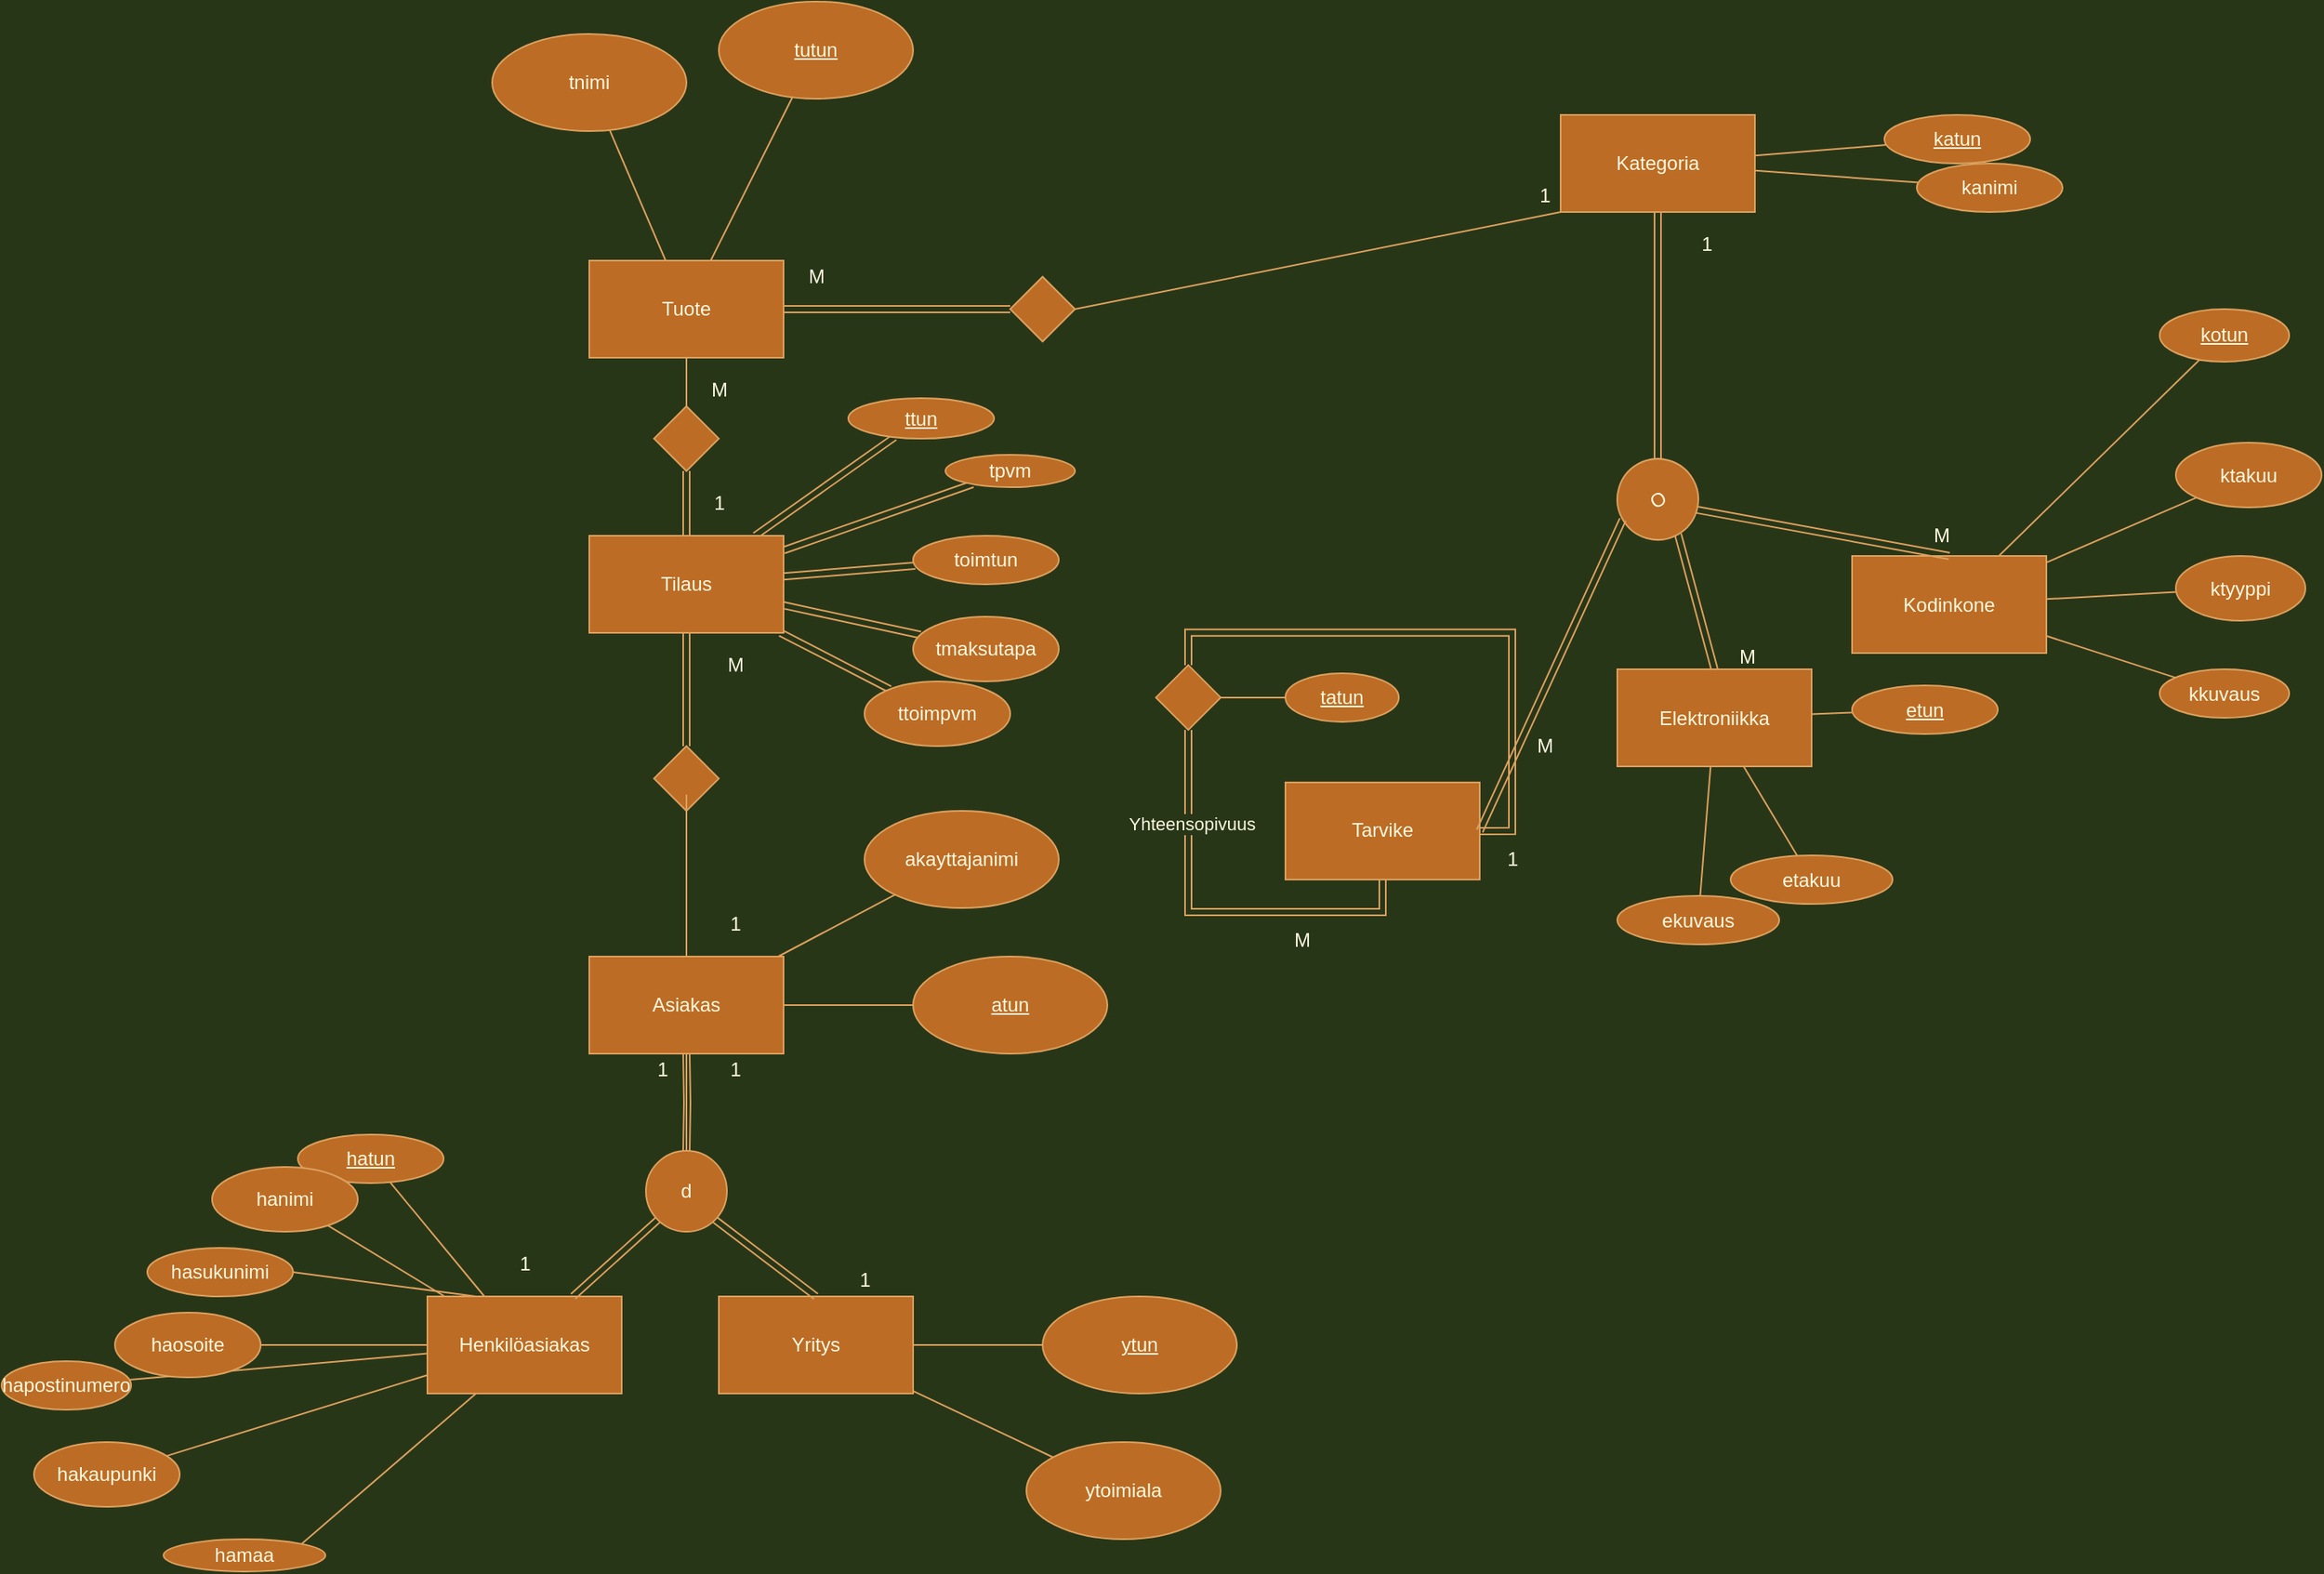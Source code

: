 <mxfile version="16.4.5" type="github">
  <diagram id="0tyykhrvI6lEo1EG7miZ" name="Page-1">
    <mxGraphModel dx="2782" dy="1045" grid="1" gridSize="10" guides="1" tooltips="1" connect="1" arrows="1" fold="1" page="1" pageScale="1" pageWidth="827" pageHeight="1169" background="#283618" math="0" shadow="0">
      <root>
        <mxCell id="0" />
        <mxCell id="1" parent="0" />
        <mxCell id="8nnCczleQrRYHcVaDCCx-13" value="" style="edgeStyle=orthogonalEdgeStyle;rounded=0;orthogonalLoop=1;jettySize=auto;html=1;endArrow=none;endFill=0;shape=link;labelBackgroundColor=#283618;strokeColor=#DDA15E;fontColor=#FEFAE0;" edge="1" parent="1" source="8nnCczleQrRYHcVaDCCx-1" target="8nnCczleQrRYHcVaDCCx-12">
          <mxGeometry relative="1" as="geometry" />
        </mxCell>
        <mxCell id="8nnCczleQrRYHcVaDCCx-128" value="" style="edgeStyle=none;rounded=0;orthogonalLoop=1;jettySize=auto;html=1;endArrow=none;endFill=0;labelBackgroundColor=#283618;strokeColor=#DDA15E;fontColor=#FEFAE0;" edge="1" parent="1" source="8nnCczleQrRYHcVaDCCx-1" target="8nnCczleQrRYHcVaDCCx-127">
          <mxGeometry relative="1" as="geometry" />
        </mxCell>
        <mxCell id="8nnCczleQrRYHcVaDCCx-130" value="" style="edgeStyle=none;rounded=0;orthogonalLoop=1;jettySize=auto;html=1;endArrow=none;endFill=0;labelBackgroundColor=#283618;strokeColor=#DDA15E;fontColor=#FEFAE0;" edge="1" parent="1" source="8nnCczleQrRYHcVaDCCx-1" target="8nnCczleQrRYHcVaDCCx-129">
          <mxGeometry relative="1" as="geometry" />
        </mxCell>
        <mxCell id="8nnCczleQrRYHcVaDCCx-1" value="Kategoria" style="rounded=0;whiteSpace=wrap;html=1;fillColor=#BC6C25;strokeColor=#DDA15E;fontColor=#FEFAE0;" vertex="1" parent="1">
          <mxGeometry x="330" y="130" width="120" height="60" as="geometry" />
        </mxCell>
        <mxCell id="8nnCczleQrRYHcVaDCCx-64" value="" style="edgeStyle=none;rounded=0;orthogonalLoop=1;jettySize=auto;html=1;endArrow=none;endFill=0;labelBackgroundColor=#283618;strokeColor=#DDA15E;fontColor=#FEFAE0;" edge="1" parent="1" source="8nnCczleQrRYHcVaDCCx-2" target="8nnCczleQrRYHcVaDCCx-63">
          <mxGeometry relative="1" as="geometry" />
        </mxCell>
        <mxCell id="8nnCczleQrRYHcVaDCCx-66" value="" style="edgeStyle=none;rounded=0;orthogonalLoop=1;jettySize=auto;html=1;endArrow=none;endFill=0;labelBackgroundColor=#283618;strokeColor=#DDA15E;fontColor=#FEFAE0;" edge="1" parent="1" source="8nnCczleQrRYHcVaDCCx-2" target="8nnCczleQrRYHcVaDCCx-65">
          <mxGeometry relative="1" as="geometry" />
        </mxCell>
        <mxCell id="8nnCczleQrRYHcVaDCCx-78" style="edgeStyle=none;shape=link;rounded=0;orthogonalLoop=1;jettySize=auto;html=1;exitX=1;exitY=0.5;exitDx=0;exitDy=0;entryX=0.5;entryY=1;entryDx=0;entryDy=0;endArrow=none;endFill=0;startArrow=none;labelBackgroundColor=#283618;strokeColor=#DDA15E;fontColor=#FEFAE0;" edge="1" parent="1" source="8nnCczleQrRYHcVaDCCx-79" target="8nnCczleQrRYHcVaDCCx-5">
          <mxGeometry relative="1" as="geometry" />
        </mxCell>
        <mxCell id="8nnCczleQrRYHcVaDCCx-122" value="" style="edgeStyle=none;rounded=0;orthogonalLoop=1;jettySize=auto;html=1;endArrow=none;endFill=0;labelBackgroundColor=#283618;strokeColor=#DDA15E;fontColor=#FEFAE0;" edge="1" parent="1" source="8nnCczleQrRYHcVaDCCx-2" target="8nnCczleQrRYHcVaDCCx-72">
          <mxGeometry relative="1" as="geometry" />
        </mxCell>
        <mxCell id="8nnCczleQrRYHcVaDCCx-2" value="Asiakas" style="rounded=0;whiteSpace=wrap;html=1;fillColor=#BC6C25;strokeColor=#DDA15E;fontColor=#FEFAE0;" vertex="1" parent="1">
          <mxGeometry x="-270" y="650" width="120" height="60" as="geometry" />
        </mxCell>
        <mxCell id="8nnCczleQrRYHcVaDCCx-109" value="" style="edgeStyle=none;rounded=0;orthogonalLoop=1;jettySize=auto;html=1;endArrow=none;endFill=0;labelBackgroundColor=#283618;strokeColor=#DDA15E;fontColor=#FEFAE0;" edge="1" parent="1" source="8nnCczleQrRYHcVaDCCx-3" target="8nnCczleQrRYHcVaDCCx-108">
          <mxGeometry relative="1" as="geometry" />
        </mxCell>
        <mxCell id="8nnCczleQrRYHcVaDCCx-111" value="" style="edgeStyle=none;rounded=0;orthogonalLoop=1;jettySize=auto;html=1;endArrow=none;endFill=0;labelBackgroundColor=#283618;strokeColor=#DDA15E;fontColor=#FEFAE0;" edge="1" parent="1" source="8nnCczleQrRYHcVaDCCx-3" target="8nnCczleQrRYHcVaDCCx-110">
          <mxGeometry relative="1" as="geometry" />
        </mxCell>
        <mxCell id="8nnCczleQrRYHcVaDCCx-113" value="" style="edgeStyle=none;rounded=0;orthogonalLoop=1;jettySize=auto;html=1;endArrow=none;endFill=0;labelBackgroundColor=#283618;strokeColor=#DDA15E;fontColor=#FEFAE0;" edge="1" parent="1" source="8nnCczleQrRYHcVaDCCx-3" target="8nnCczleQrRYHcVaDCCx-112">
          <mxGeometry relative="1" as="geometry" />
        </mxCell>
        <mxCell id="8nnCczleQrRYHcVaDCCx-115" value="" style="edgeStyle=none;rounded=0;orthogonalLoop=1;jettySize=auto;html=1;endArrow=none;endFill=0;labelBackgroundColor=#283618;strokeColor=#DDA15E;fontColor=#FEFAE0;" edge="1" parent="1" source="8nnCczleQrRYHcVaDCCx-3" target="8nnCczleQrRYHcVaDCCx-114">
          <mxGeometry relative="1" as="geometry" />
        </mxCell>
        <mxCell id="8nnCczleQrRYHcVaDCCx-117" value="" style="edgeStyle=none;rounded=0;orthogonalLoop=1;jettySize=auto;html=1;endArrow=none;endFill=0;labelBackgroundColor=#283618;strokeColor=#DDA15E;fontColor=#FEFAE0;" edge="1" parent="1" source="8nnCczleQrRYHcVaDCCx-3" target="8nnCczleQrRYHcVaDCCx-116">
          <mxGeometry relative="1" as="geometry" />
        </mxCell>
        <mxCell id="8nnCczleQrRYHcVaDCCx-3" value="Henkilöasiakas" style="rounded=0;whiteSpace=wrap;html=1;fillColor=#BC6C25;strokeColor=#DDA15E;fontColor=#FEFAE0;" vertex="1" parent="1">
          <mxGeometry x="-370" y="860" width="120" height="60" as="geometry" />
        </mxCell>
        <mxCell id="8nnCczleQrRYHcVaDCCx-105" value="" style="edgeStyle=none;rounded=0;orthogonalLoop=1;jettySize=auto;html=1;endArrow=none;endFill=0;labelBackgroundColor=#283618;strokeColor=#DDA15E;fontColor=#FEFAE0;" edge="1" parent="1" source="8nnCczleQrRYHcVaDCCx-4" target="8nnCczleQrRYHcVaDCCx-104">
          <mxGeometry relative="1" as="geometry" />
        </mxCell>
        <mxCell id="8nnCczleQrRYHcVaDCCx-107" value="" style="edgeStyle=none;rounded=0;orthogonalLoop=1;jettySize=auto;html=1;endArrow=none;endFill=0;labelBackgroundColor=#283618;strokeColor=#DDA15E;fontColor=#FEFAE0;" edge="1" parent="1" source="8nnCczleQrRYHcVaDCCx-4" target="8nnCczleQrRYHcVaDCCx-106">
          <mxGeometry relative="1" as="geometry" />
        </mxCell>
        <mxCell id="8nnCczleQrRYHcVaDCCx-4" value="Yritys" style="rounded=0;whiteSpace=wrap;html=1;fillColor=#BC6C25;strokeColor=#DDA15E;fontColor=#FEFAE0;" vertex="1" parent="1">
          <mxGeometry x="-190" y="860" width="120" height="60" as="geometry" />
        </mxCell>
        <mxCell id="8nnCczleQrRYHcVaDCCx-85" value="" style="edgeStyle=none;shape=link;rounded=0;orthogonalLoop=1;jettySize=auto;html=1;endArrow=none;endFill=0;labelBackgroundColor=#283618;strokeColor=#DDA15E;fontColor=#FEFAE0;" edge="1" parent="1" source="8nnCczleQrRYHcVaDCCx-5" target="8nnCczleQrRYHcVaDCCx-84">
          <mxGeometry relative="1" as="geometry" />
        </mxCell>
        <mxCell id="8nnCczleQrRYHcVaDCCx-87" value="" style="edgeStyle=none;shape=link;rounded=0;orthogonalLoop=1;jettySize=auto;html=1;endArrow=none;endFill=0;labelBackgroundColor=#283618;strokeColor=#DDA15E;fontColor=#FEFAE0;" edge="1" parent="1" source="8nnCczleQrRYHcVaDCCx-5" target="8nnCczleQrRYHcVaDCCx-86">
          <mxGeometry relative="1" as="geometry" />
        </mxCell>
        <mxCell id="8nnCczleQrRYHcVaDCCx-89" value="" style="edgeStyle=none;shape=link;rounded=0;orthogonalLoop=1;jettySize=auto;html=1;endArrow=none;endFill=0;labelBackgroundColor=#283618;strokeColor=#DDA15E;fontColor=#FEFAE0;" edge="1" parent="1" source="8nnCczleQrRYHcVaDCCx-5" target="8nnCczleQrRYHcVaDCCx-88">
          <mxGeometry relative="1" as="geometry" />
        </mxCell>
        <mxCell id="8nnCczleQrRYHcVaDCCx-124" value="" style="edgeStyle=none;shape=link;rounded=0;orthogonalLoop=1;jettySize=auto;html=1;endArrow=none;endFill=0;labelBackgroundColor=#283618;strokeColor=#DDA15E;fontColor=#FEFAE0;" edge="1" parent="1" source="8nnCczleQrRYHcVaDCCx-5" target="8nnCczleQrRYHcVaDCCx-123">
          <mxGeometry relative="1" as="geometry" />
        </mxCell>
        <mxCell id="8nnCczleQrRYHcVaDCCx-126" value="" style="edgeStyle=none;shape=link;rounded=0;orthogonalLoop=1;jettySize=auto;html=1;endArrow=none;endFill=0;labelBackgroundColor=#283618;strokeColor=#DDA15E;fontColor=#FEFAE0;" edge="1" parent="1" source="8nnCczleQrRYHcVaDCCx-5" target="8nnCczleQrRYHcVaDCCx-125">
          <mxGeometry relative="1" as="geometry" />
        </mxCell>
        <mxCell id="8nnCczleQrRYHcVaDCCx-5" value="Tilaus" style="rounded=0;whiteSpace=wrap;html=1;fillColor=#BC6C25;strokeColor=#DDA15E;fontColor=#FEFAE0;" vertex="1" parent="1">
          <mxGeometry x="-270" y="390" width="120" height="60" as="geometry" />
        </mxCell>
        <mxCell id="8nnCczleQrRYHcVaDCCx-43" style="edgeStyle=none;rounded=0;orthogonalLoop=1;jettySize=auto;html=1;exitX=0.5;exitY=1;exitDx=0;exitDy=0;entryX=0;entryY=1;entryDx=0;entryDy=0;endArrow=none;endFill=0;startArrow=none;labelBackgroundColor=#283618;strokeColor=#DDA15E;fontColor=#FEFAE0;" edge="1" parent="1" source="8nnCczleQrRYHcVaDCCx-47" target="8nnCczleQrRYHcVaDCCx-1">
          <mxGeometry relative="1" as="geometry" />
        </mxCell>
        <mxCell id="8nnCczleQrRYHcVaDCCx-50" value="" style="edgeStyle=none;rounded=0;orthogonalLoop=1;jettySize=auto;html=1;endArrow=none;endFill=0;labelBackgroundColor=#283618;strokeColor=#DDA15E;fontColor=#FEFAE0;" edge="1" parent="1" source="8nnCczleQrRYHcVaDCCx-6" target="8nnCczleQrRYHcVaDCCx-49">
          <mxGeometry relative="1" as="geometry" />
        </mxCell>
        <mxCell id="8nnCczleQrRYHcVaDCCx-52" value="" style="edgeStyle=none;rounded=0;orthogonalLoop=1;jettySize=auto;html=1;endArrow=none;endFill=0;labelBackgroundColor=#283618;strokeColor=#DDA15E;fontColor=#FEFAE0;" edge="1" parent="1" source="8nnCczleQrRYHcVaDCCx-6" target="8nnCczleQrRYHcVaDCCx-51">
          <mxGeometry relative="1" as="geometry" />
        </mxCell>
        <mxCell id="8nnCczleQrRYHcVaDCCx-81" style="edgeStyle=none;rounded=0;orthogonalLoop=1;jettySize=auto;html=1;exitX=0;exitY=0.5;exitDx=0;exitDy=0;entryX=0.5;entryY=0;entryDx=0;entryDy=0;endArrow=none;endFill=0;shape=link;labelBackgroundColor=#283618;strokeColor=#DDA15E;fontColor=#FEFAE0;" edge="1" parent="1" source="8nnCczleQrRYHcVaDCCx-82" target="8nnCczleQrRYHcVaDCCx-5">
          <mxGeometry relative="1" as="geometry" />
        </mxCell>
        <mxCell id="8nnCczleQrRYHcVaDCCx-6" value="Tuote" style="rounded=0;whiteSpace=wrap;html=1;fillColor=#BC6C25;strokeColor=#DDA15E;fontColor=#FEFAE0;" vertex="1" parent="1">
          <mxGeometry x="-270" y="220" width="120" height="60" as="geometry" />
        </mxCell>
        <mxCell id="8nnCczleQrRYHcVaDCCx-95" value="" style="edgeStyle=none;rounded=0;orthogonalLoop=1;jettySize=auto;html=1;endArrow=none;endFill=0;labelBackgroundColor=#283618;strokeColor=#DDA15E;fontColor=#FEFAE0;" edge="1" parent="1" source="8nnCczleQrRYHcVaDCCx-7" target="8nnCczleQrRYHcVaDCCx-94">
          <mxGeometry relative="1" as="geometry" />
        </mxCell>
        <mxCell id="8nnCczleQrRYHcVaDCCx-97" value="" style="edgeStyle=none;rounded=0;orthogonalLoop=1;jettySize=auto;html=1;endArrow=none;endFill=0;labelBackgroundColor=#283618;strokeColor=#DDA15E;fontColor=#FEFAE0;" edge="1" parent="1" source="8nnCczleQrRYHcVaDCCx-7" target="8nnCczleQrRYHcVaDCCx-96">
          <mxGeometry relative="1" as="geometry" />
        </mxCell>
        <mxCell id="8nnCczleQrRYHcVaDCCx-99" value="" style="edgeStyle=none;rounded=0;orthogonalLoop=1;jettySize=auto;html=1;endArrow=none;endFill=0;labelBackgroundColor=#283618;strokeColor=#DDA15E;fontColor=#FEFAE0;" edge="1" parent="1" source="8nnCczleQrRYHcVaDCCx-7" target="8nnCczleQrRYHcVaDCCx-98">
          <mxGeometry relative="1" as="geometry" />
        </mxCell>
        <mxCell id="8nnCczleQrRYHcVaDCCx-101" value="" style="edgeStyle=none;rounded=0;orthogonalLoop=1;jettySize=auto;html=1;endArrow=none;endFill=0;labelBackgroundColor=#283618;strokeColor=#DDA15E;fontColor=#FEFAE0;" edge="1" parent="1" source="8nnCczleQrRYHcVaDCCx-7" target="8nnCczleQrRYHcVaDCCx-100">
          <mxGeometry relative="1" as="geometry" />
        </mxCell>
        <mxCell id="8nnCczleQrRYHcVaDCCx-7" value="Kodinkone" style="rounded=0;whiteSpace=wrap;html=1;fillColor=#BC6C25;strokeColor=#DDA15E;fontColor=#FEFAE0;" vertex="1" parent="1">
          <mxGeometry x="510" y="402.5" width="120" height="60" as="geometry" />
        </mxCell>
        <mxCell id="8nnCczleQrRYHcVaDCCx-91" value="" style="edgeStyle=none;rounded=0;orthogonalLoop=1;jettySize=auto;html=1;endArrow=none;endFill=0;labelBackgroundColor=#283618;strokeColor=#DDA15E;fontColor=#FEFAE0;" edge="1" parent="1" source="8nnCczleQrRYHcVaDCCx-8" target="8nnCczleQrRYHcVaDCCx-90">
          <mxGeometry relative="1" as="geometry" />
        </mxCell>
        <mxCell id="8nnCczleQrRYHcVaDCCx-93" value="" style="edgeStyle=none;rounded=0;orthogonalLoop=1;jettySize=auto;html=1;endArrow=none;endFill=0;labelBackgroundColor=#283618;strokeColor=#DDA15E;fontColor=#FEFAE0;" edge="1" parent="1" source="8nnCczleQrRYHcVaDCCx-8" target="8nnCczleQrRYHcVaDCCx-92">
          <mxGeometry relative="1" as="geometry" />
        </mxCell>
        <mxCell id="8nnCczleQrRYHcVaDCCx-103" value="" style="edgeStyle=none;rounded=0;orthogonalLoop=1;jettySize=auto;html=1;endArrow=none;endFill=0;labelBackgroundColor=#283618;strokeColor=#DDA15E;fontColor=#FEFAE0;" edge="1" parent="1" source="8nnCczleQrRYHcVaDCCx-8" target="8nnCczleQrRYHcVaDCCx-102">
          <mxGeometry relative="1" as="geometry" />
        </mxCell>
        <mxCell id="8nnCczleQrRYHcVaDCCx-8" value="Elektroniikka" style="rounded=0;whiteSpace=wrap;html=1;fillColor=#BC6C25;strokeColor=#DDA15E;fontColor=#FEFAE0;" vertex="1" parent="1">
          <mxGeometry x="365" y="472.5" width="120" height="60" as="geometry" />
        </mxCell>
        <mxCell id="8nnCczleQrRYHcVaDCCx-9" value="Tarvike" style="rounded=0;whiteSpace=wrap;html=1;fillColor=#BC6C25;strokeColor=#DDA15E;fontColor=#FEFAE0;" vertex="1" parent="1">
          <mxGeometry x="160" y="542.44" width="120" height="60" as="geometry" />
        </mxCell>
        <mxCell id="8nnCczleQrRYHcVaDCCx-15" style="rounded=0;orthogonalLoop=1;jettySize=auto;html=1;exitX=0.5;exitY=0;exitDx=0;exitDy=0;entryX=1;entryY=1;entryDx=0;entryDy=0;endArrow=halfCircle;endFill=0;labelBackgroundColor=#283618;strokeColor=#DDA15E;fontColor=#FEFAE0;shape=link;" edge="1" parent="1" source="8nnCczleQrRYHcVaDCCx-7" target="8nnCczleQrRYHcVaDCCx-12">
          <mxGeometry relative="1" as="geometry" />
        </mxCell>
        <mxCell id="8nnCczleQrRYHcVaDCCx-12" value="O" style="ellipse;whiteSpace=wrap;html=1;aspect=fixed;rotation=-30;fillColor=#BC6C25;strokeColor=#DDA15E;fontColor=#FEFAE0;" vertex="1" parent="1">
          <mxGeometry x="365" y="342.5" width="50" height="50" as="geometry" />
        </mxCell>
        <mxCell id="8nnCczleQrRYHcVaDCCx-16" style="rounded=0;orthogonalLoop=1;jettySize=auto;html=1;exitX=0.5;exitY=0;exitDx=0;exitDy=0;endArrow=halfCircle;endFill=0;entryX=0.5;entryY=1;entryDx=0;entryDy=0;labelBackgroundColor=#283618;strokeColor=#DDA15E;fontColor=#FEFAE0;shape=link;" edge="1" parent="1" source="8nnCczleQrRYHcVaDCCx-8" target="8nnCczleQrRYHcVaDCCx-12">
          <mxGeometry relative="1" as="geometry">
            <mxPoint x="480" y="482.5" as="sourcePoint" />
            <mxPoint x="400" y="400" as="targetPoint" />
          </mxGeometry>
        </mxCell>
        <mxCell id="8nnCczleQrRYHcVaDCCx-18" value="" style="edgeStyle=orthogonalEdgeStyle;rounded=0;orthogonalLoop=1;jettySize=auto;html=1;endArrow=none;endFill=0;shape=link;entryX=0.5;entryY=1;entryDx=0;entryDy=0;exitX=0.5;exitY=1;exitDx=0;exitDy=0;labelBackgroundColor=#283618;strokeColor=#DDA15E;fontColor=#FEFAE0;" edge="1" parent="1" source="8nnCczleQrRYHcVaDCCx-17" target="8nnCczleQrRYHcVaDCCx-9">
          <mxGeometry relative="1" as="geometry">
            <Array as="points">
              <mxPoint x="100" y="622.44" />
              <mxPoint x="220" y="622.44" />
            </Array>
          </mxGeometry>
        </mxCell>
        <mxCell id="8nnCczleQrRYHcVaDCCx-33" value="Yhteensopivuus" style="edgeLabel;html=1;align=center;verticalAlign=middle;resizable=0;points=[];labelBackgroundColor=#283618;fontColor=#FEFAE0;" vertex="1" connectable="0" parent="8nnCczleQrRYHcVaDCCx-18">
          <mxGeometry x="-0.545" y="2" relative="1" as="geometry">
            <mxPoint as="offset" />
          </mxGeometry>
        </mxCell>
        <mxCell id="8nnCczleQrRYHcVaDCCx-30" style="edgeStyle=orthogonalEdgeStyle;shape=link;rounded=0;orthogonalLoop=1;jettySize=auto;html=1;exitX=0.5;exitY=0;exitDx=0;exitDy=0;entryX=1;entryY=0.5;entryDx=0;entryDy=0;endArrow=none;endFill=0;labelBackgroundColor=#283618;strokeColor=#DDA15E;fontColor=#FEFAE0;" edge="1" parent="1" source="8nnCczleQrRYHcVaDCCx-17" target="8nnCczleQrRYHcVaDCCx-9">
          <mxGeometry relative="1" as="geometry" />
        </mxCell>
        <mxCell id="8nnCczleQrRYHcVaDCCx-32" value="" style="edgeStyle=orthogonalEdgeStyle;rounded=0;orthogonalLoop=1;jettySize=auto;html=1;endArrow=none;endFill=0;labelBackgroundColor=#283618;strokeColor=#DDA15E;fontColor=#FEFAE0;" edge="1" parent="1" source="8nnCczleQrRYHcVaDCCx-17" target="8nnCczleQrRYHcVaDCCx-31">
          <mxGeometry relative="1" as="geometry" />
        </mxCell>
        <mxCell id="8nnCczleQrRYHcVaDCCx-17" value="" style="rhombus;whiteSpace=wrap;html=1;fillColor=#BC6C25;strokeColor=#DDA15E;fontColor=#FEFAE0;" vertex="1" parent="1">
          <mxGeometry x="80" y="469.94" width="40" height="40" as="geometry" />
        </mxCell>
        <mxCell id="8nnCczleQrRYHcVaDCCx-31" value="&lt;u&gt;tatun&lt;/u&gt;" style="ellipse;whiteSpace=wrap;html=1;fillColor=#BC6C25;strokeColor=#DDA15E;fontColor=#FEFAE0;" vertex="1" parent="1">
          <mxGeometry x="160" y="474.94" width="70" height="30" as="geometry" />
        </mxCell>
        <mxCell id="8nnCczleQrRYHcVaDCCx-47" value="" style="rhombus;whiteSpace=wrap;html=1;rotation=-90;fillColor=#BC6C25;strokeColor=#DDA15E;fontColor=#FEFAE0;" vertex="1" parent="1">
          <mxGeometry x="-10" y="230" width="40" height="40" as="geometry" />
        </mxCell>
        <mxCell id="8nnCczleQrRYHcVaDCCx-48" value="" style="edgeStyle=none;rounded=0;orthogonalLoop=1;jettySize=auto;html=1;exitX=1;exitY=0.5;exitDx=0;exitDy=0;endArrow=none;endFill=0;entryX=0.5;entryY=0;entryDx=0;entryDy=0;shape=link;labelBackgroundColor=#283618;strokeColor=#DDA15E;fontColor=#FEFAE0;" edge="1" parent="1" source="8nnCczleQrRYHcVaDCCx-6" target="8nnCczleQrRYHcVaDCCx-47">
          <mxGeometry relative="1" as="geometry">
            <mxPoint x="620" y="220" as="sourcePoint" />
            <mxPoint x="-7.321" y="280" as="targetPoint" />
          </mxGeometry>
        </mxCell>
        <mxCell id="8nnCczleQrRYHcVaDCCx-49" value="&lt;u&gt;tutun&lt;/u&gt;" style="ellipse;whiteSpace=wrap;html=1;rounded=0;fillColor=#BC6C25;strokeColor=#DDA15E;fontColor=#FEFAE0;" vertex="1" parent="1">
          <mxGeometry x="-190" y="60" width="120" height="60" as="geometry" />
        </mxCell>
        <mxCell id="8nnCczleQrRYHcVaDCCx-51" value="tnimi" style="ellipse;whiteSpace=wrap;html=1;rounded=0;fillColor=#BC6C25;strokeColor=#DDA15E;fontColor=#FEFAE0;" vertex="1" parent="1">
          <mxGeometry x="-330" y="80" width="120" height="60" as="geometry" />
        </mxCell>
        <mxCell id="8nnCczleQrRYHcVaDCCx-63" value="&lt;u&gt;atun&lt;/u&gt;" style="ellipse;whiteSpace=wrap;html=1;rounded=0;fillColor=#BC6C25;strokeColor=#DDA15E;fontColor=#FEFAE0;" vertex="1" parent="1">
          <mxGeometry x="-70" y="650" width="120" height="60" as="geometry" />
        </mxCell>
        <mxCell id="8nnCczleQrRYHcVaDCCx-65" value="akayttajanimi" style="ellipse;whiteSpace=wrap;html=1;rounded=0;fillColor=#BC6C25;strokeColor=#DDA15E;fontColor=#FEFAE0;" vertex="1" parent="1">
          <mxGeometry x="-100" y="560" width="120" height="60" as="geometry" />
        </mxCell>
        <mxCell id="8nnCczleQrRYHcVaDCCx-70" value="" style="edgeStyle=orthogonalEdgeStyle;rounded=0;orthogonalLoop=1;jettySize=auto;html=1;endArrow=none;endFill=0;shape=link;labelBackgroundColor=#283618;strokeColor=#DDA15E;fontColor=#FEFAE0;" edge="1" parent="1" target="8nnCczleQrRYHcVaDCCx-72">
          <mxGeometry relative="1" as="geometry">
            <mxPoint x="-210" y="710" as="sourcePoint" />
          </mxGeometry>
        </mxCell>
        <mxCell id="8nnCczleQrRYHcVaDCCx-71" style="rounded=0;orthogonalLoop=1;jettySize=auto;html=1;exitX=0.5;exitY=0;exitDx=0;exitDy=0;entryX=1;entryY=1;entryDx=0;entryDy=0;endArrow=halfCircle;endFill=0;shape=link;labelBackgroundColor=#283618;strokeColor=#DDA15E;fontColor=#FEFAE0;" edge="1" parent="1" target="8nnCczleQrRYHcVaDCCx-72" source="8nnCczleQrRYHcVaDCCx-4">
          <mxGeometry relative="1" as="geometry">
            <mxPoint x="270" y="450" as="sourcePoint" />
          </mxGeometry>
        </mxCell>
        <mxCell id="8nnCczleQrRYHcVaDCCx-72" value="d" style="ellipse;whiteSpace=wrap;html=1;aspect=fixed;fillColor=#BC6C25;strokeColor=#DDA15E;fontColor=#FEFAE0;" vertex="1" parent="1">
          <mxGeometry x="-235" y="770" width="50" height="50" as="geometry" />
        </mxCell>
        <mxCell id="8nnCczleQrRYHcVaDCCx-73" style="rounded=0;orthogonalLoop=1;jettySize=auto;html=1;exitX=0.75;exitY=0;exitDx=0;exitDy=0;entryX=0;entryY=1;entryDx=0;entryDy=0;endArrow=halfCircle;endFill=0;shape=link;labelBackgroundColor=#283618;strokeColor=#DDA15E;fontColor=#FEFAE0;" edge="1" parent="1" target="8nnCczleQrRYHcVaDCCx-72" source="8nnCczleQrRYHcVaDCCx-3">
          <mxGeometry relative="1" as="geometry">
            <mxPoint x="110" y="450" as="sourcePoint" />
            <mxPoint x="217.678" y="372.678" as="targetPoint" />
          </mxGeometry>
        </mxCell>
        <mxCell id="8nnCczleQrRYHcVaDCCx-79" value="" style="rhombus;whiteSpace=wrap;html=1;rotation=-90;fillColor=#BC6C25;strokeColor=#DDA15E;fontColor=#FEFAE0;" vertex="1" parent="1">
          <mxGeometry x="-230" y="520" width="40" height="40" as="geometry" />
        </mxCell>
        <mxCell id="8nnCczleQrRYHcVaDCCx-80" value="" style="edgeStyle=none;rounded=0;orthogonalLoop=1;jettySize=auto;html=1;exitX=0.5;exitY=0;exitDx=0;exitDy=0;endArrow=none;endFill=0;labelBackgroundColor=#283618;strokeColor=#DDA15E;fontColor=#FEFAE0;" edge="1" parent="1" source="8nnCczleQrRYHcVaDCCx-2">
          <mxGeometry relative="1" as="geometry">
            <mxPoint x="-210" y="650" as="sourcePoint" />
            <mxPoint x="-210" y="550" as="targetPoint" />
          </mxGeometry>
        </mxCell>
        <mxCell id="8nnCczleQrRYHcVaDCCx-83" style="edgeStyle=none;rounded=0;orthogonalLoop=1;jettySize=auto;html=1;exitX=1;exitY=0.5;exitDx=0;exitDy=0;entryX=0.5;entryY=1;entryDx=0;entryDy=0;endArrow=none;endFill=0;labelBackgroundColor=#283618;strokeColor=#DDA15E;fontColor=#FEFAE0;" edge="1" parent="1" source="8nnCczleQrRYHcVaDCCx-82" target="8nnCczleQrRYHcVaDCCx-6">
          <mxGeometry relative="1" as="geometry" />
        </mxCell>
        <mxCell id="8nnCczleQrRYHcVaDCCx-82" value="" style="rhombus;whiteSpace=wrap;html=1;rotation=-90;fillColor=#BC6C25;strokeColor=#DDA15E;fontColor=#FEFAE0;" vertex="1" parent="1">
          <mxGeometry x="-230" y="310" width="40" height="40" as="geometry" />
        </mxCell>
        <mxCell id="8nnCczleQrRYHcVaDCCx-84" value="&lt;u&gt;ttun&lt;/u&gt;" style="ellipse;whiteSpace=wrap;html=1;rounded=0;fillColor=#BC6C25;strokeColor=#DDA15E;fontColor=#FEFAE0;" vertex="1" parent="1">
          <mxGeometry x="-110" y="305" width="90" height="25" as="geometry" />
        </mxCell>
        <mxCell id="8nnCczleQrRYHcVaDCCx-86" value="tpvm" style="ellipse;whiteSpace=wrap;html=1;rounded=0;fillColor=#BC6C25;strokeColor=#DDA15E;fontColor=#FEFAE0;" vertex="1" parent="1">
          <mxGeometry x="-50" y="340" width="80" height="20" as="geometry" />
        </mxCell>
        <mxCell id="8nnCczleQrRYHcVaDCCx-88" value="toimtun" style="ellipse;whiteSpace=wrap;html=1;rounded=0;fillColor=#BC6C25;strokeColor=#DDA15E;fontColor=#FEFAE0;" vertex="1" parent="1">
          <mxGeometry x="-70" y="390" width="90" height="30" as="geometry" />
        </mxCell>
        <mxCell id="8nnCczleQrRYHcVaDCCx-90" value="ekuvaus" style="ellipse;whiteSpace=wrap;html=1;rounded=0;fillColor=#BC6C25;strokeColor=#DDA15E;fontColor=#FEFAE0;" vertex="1" parent="1">
          <mxGeometry x="365" y="612.5" width="100" height="30" as="geometry" />
        </mxCell>
        <mxCell id="8nnCczleQrRYHcVaDCCx-92" value="etakuu" style="ellipse;whiteSpace=wrap;html=1;rounded=0;fillColor=#BC6C25;strokeColor=#DDA15E;fontColor=#FEFAE0;" vertex="1" parent="1">
          <mxGeometry x="435" y="587.5" width="100" height="30" as="geometry" />
        </mxCell>
        <mxCell id="8nnCczleQrRYHcVaDCCx-94" value="ktyyppi" style="ellipse;whiteSpace=wrap;html=1;rounded=0;fillColor=#BC6C25;strokeColor=#DDA15E;fontColor=#FEFAE0;" vertex="1" parent="1">
          <mxGeometry x="710" y="402.5" width="80" height="40" as="geometry" />
        </mxCell>
        <mxCell id="8nnCczleQrRYHcVaDCCx-96" value="kkuvaus" style="ellipse;whiteSpace=wrap;html=1;rounded=0;fillColor=#BC6C25;strokeColor=#DDA15E;fontColor=#FEFAE0;" vertex="1" parent="1">
          <mxGeometry x="700" y="472.5" width="80" height="30" as="geometry" />
        </mxCell>
        <mxCell id="8nnCczleQrRYHcVaDCCx-98" value="ktakuu" style="ellipse;whiteSpace=wrap;html=1;rounded=0;fillColor=#BC6C25;strokeColor=#DDA15E;fontColor=#FEFAE0;" vertex="1" parent="1">
          <mxGeometry x="710" y="332.5" width="90" height="40" as="geometry" />
        </mxCell>
        <mxCell id="8nnCczleQrRYHcVaDCCx-100" value="&lt;u&gt;kotun&lt;/u&gt;" style="ellipse;whiteSpace=wrap;html=1;rounded=0;fillColor=#BC6C25;strokeColor=#DDA15E;fontColor=#FEFAE0;" vertex="1" parent="1">
          <mxGeometry x="700" y="250" width="80" height="32.5" as="geometry" />
        </mxCell>
        <mxCell id="8nnCczleQrRYHcVaDCCx-102" value="&lt;u&gt;etun&lt;/u&gt;" style="ellipse;whiteSpace=wrap;html=1;rounded=0;fillColor=#BC6C25;strokeColor=#DDA15E;fontColor=#FEFAE0;" vertex="1" parent="1">
          <mxGeometry x="510" y="482.5" width="90" height="30" as="geometry" />
        </mxCell>
        <mxCell id="8nnCczleQrRYHcVaDCCx-104" value="&lt;u&gt;ytun&lt;/u&gt;" style="ellipse;whiteSpace=wrap;html=1;rounded=0;fillColor=#BC6C25;strokeColor=#DDA15E;fontColor=#FEFAE0;" vertex="1" parent="1">
          <mxGeometry x="10" y="860" width="120" height="60" as="geometry" />
        </mxCell>
        <mxCell id="8nnCczleQrRYHcVaDCCx-106" value="ytoimiala" style="ellipse;whiteSpace=wrap;html=1;rounded=0;fillColor=#BC6C25;strokeColor=#DDA15E;fontColor=#FEFAE0;" vertex="1" parent="1">
          <mxGeometry y="950" width="120" height="60" as="geometry" />
        </mxCell>
        <mxCell id="8nnCczleQrRYHcVaDCCx-108" value="&lt;u&gt;hatun&lt;/u&gt;" style="ellipse;whiteSpace=wrap;html=1;rounded=0;fillColor=#BC6C25;strokeColor=#DDA15E;fontColor=#FEFAE0;" vertex="1" parent="1">
          <mxGeometry x="-450" y="760" width="90" height="30" as="geometry" />
        </mxCell>
        <mxCell id="8nnCczleQrRYHcVaDCCx-110" value="haosoite" style="ellipse;whiteSpace=wrap;html=1;rounded=0;fillColor=#BC6C25;strokeColor=#DDA15E;fontColor=#FEFAE0;" vertex="1" parent="1">
          <mxGeometry x="-563" y="870" width="90" height="40" as="geometry" />
        </mxCell>
        <mxCell id="8nnCczleQrRYHcVaDCCx-112" value="hapostinumero" style="ellipse;whiteSpace=wrap;html=1;rounded=0;fillColor=#BC6C25;strokeColor=#DDA15E;fontColor=#FEFAE0;" vertex="1" parent="1">
          <mxGeometry x="-633" y="900" width="80" height="30" as="geometry" />
        </mxCell>
        <mxCell id="8nnCczleQrRYHcVaDCCx-114" value="hakaupunki" style="ellipse;whiteSpace=wrap;html=1;rounded=0;fillColor=#BC6C25;strokeColor=#DDA15E;fontColor=#FEFAE0;" vertex="1" parent="1">
          <mxGeometry x="-613" y="950" width="90" height="40" as="geometry" />
        </mxCell>
        <mxCell id="8nnCczleQrRYHcVaDCCx-116" value="hanimi" style="ellipse;whiteSpace=wrap;html=1;rounded=0;fillColor=#BC6C25;strokeColor=#DDA15E;fontColor=#FEFAE0;" vertex="1" parent="1">
          <mxGeometry x="-503" y="780" width="90" height="40" as="geometry" />
        </mxCell>
        <mxCell id="8nnCczleQrRYHcVaDCCx-120" style="edgeStyle=none;rounded=0;orthogonalLoop=1;jettySize=auto;html=1;exitX=1;exitY=0;exitDx=0;exitDy=0;entryX=0.25;entryY=1;entryDx=0;entryDy=0;endArrow=none;endFill=0;labelBackgroundColor=#283618;strokeColor=#DDA15E;fontColor=#FEFAE0;" edge="1" parent="1" source="8nnCczleQrRYHcVaDCCx-118" target="8nnCczleQrRYHcVaDCCx-3">
          <mxGeometry relative="1" as="geometry" />
        </mxCell>
        <mxCell id="8nnCczleQrRYHcVaDCCx-118" value="hamaa" style="ellipse;whiteSpace=wrap;html=1;fillColor=#BC6C25;strokeColor=#DDA15E;fontColor=#FEFAE0;" vertex="1" parent="1">
          <mxGeometry x="-533" y="1010" width="100" height="20" as="geometry" />
        </mxCell>
        <mxCell id="8nnCczleQrRYHcVaDCCx-121" style="edgeStyle=none;rounded=0;orthogonalLoop=1;jettySize=auto;html=1;exitX=1;exitY=0.5;exitDx=0;exitDy=0;entryX=0.25;entryY=0;entryDx=0;entryDy=0;endArrow=none;endFill=0;labelBackgroundColor=#283618;strokeColor=#DDA15E;fontColor=#FEFAE0;" edge="1" parent="1" source="8nnCczleQrRYHcVaDCCx-119" target="8nnCczleQrRYHcVaDCCx-3">
          <mxGeometry relative="1" as="geometry" />
        </mxCell>
        <mxCell id="8nnCczleQrRYHcVaDCCx-119" value="hasukunimi" style="ellipse;whiteSpace=wrap;html=1;fillColor=#BC6C25;strokeColor=#DDA15E;fontColor=#FEFAE0;" vertex="1" parent="1">
          <mxGeometry x="-543" y="830" width="90" height="30" as="geometry" />
        </mxCell>
        <mxCell id="8nnCczleQrRYHcVaDCCx-123" value="tmaksutapa" style="ellipse;whiteSpace=wrap;html=1;rounded=0;fillColor=#BC6C25;strokeColor=#DDA15E;fontColor=#FEFAE0;" vertex="1" parent="1">
          <mxGeometry x="-70" y="440" width="90" height="40" as="geometry" />
        </mxCell>
        <mxCell id="8nnCczleQrRYHcVaDCCx-125" value="ttoimpvm" style="ellipse;whiteSpace=wrap;html=1;rounded=0;fillColor=#BC6C25;strokeColor=#DDA15E;fontColor=#FEFAE0;" vertex="1" parent="1">
          <mxGeometry x="-100" y="480" width="90" height="40" as="geometry" />
        </mxCell>
        <mxCell id="8nnCczleQrRYHcVaDCCx-127" value="&lt;u&gt;katun&lt;/u&gt;" style="ellipse;whiteSpace=wrap;html=1;rounded=0;fillColor=#BC6C25;strokeColor=#DDA15E;fontColor=#FEFAE0;" vertex="1" parent="1">
          <mxGeometry x="530" y="130" width="90" height="30" as="geometry" />
        </mxCell>
        <mxCell id="8nnCczleQrRYHcVaDCCx-129" value="kanimi" style="ellipse;whiteSpace=wrap;html=1;rounded=0;fillColor=#BC6C25;strokeColor=#DDA15E;fontColor=#FEFAE0;" vertex="1" parent="1">
          <mxGeometry x="550" y="160" width="90" height="30" as="geometry" />
        </mxCell>
        <mxCell id="8nnCczleQrRYHcVaDCCx-131" style="rounded=0;orthogonalLoop=1;jettySize=auto;html=1;exitX=1;exitY=0.5;exitDx=0;exitDy=0;entryX=0;entryY=0.5;entryDx=0;entryDy=0;endArrow=halfCircle;endFill=0;labelBackgroundColor=#283618;strokeColor=#DDA15E;fontColor=#FEFAE0;shape=link;" edge="1" parent="1" source="8nnCczleQrRYHcVaDCCx-9" target="8nnCczleQrRYHcVaDCCx-12">
          <mxGeometry relative="1" as="geometry">
            <mxPoint x="320" y="482.5" as="sourcePoint" />
            <mxPoint x="382.322" y="395.178" as="targetPoint" />
          </mxGeometry>
        </mxCell>
        <mxCell id="8nnCczleQrRYHcVaDCCx-132" value="1" style="text;html=1;align=center;verticalAlign=middle;resizable=0;points=[];autosize=1;strokeColor=none;fillColor=none;fontColor=#FEFAE0;" vertex="1" parent="1">
          <mxGeometry x="-190" y="620" width="20" height="20" as="geometry" />
        </mxCell>
        <mxCell id="8nnCczleQrRYHcVaDCCx-133" value="M" style="text;html=1;align=center;verticalAlign=middle;resizable=0;points=[];autosize=1;strokeColor=none;fillColor=none;fontColor=#FEFAE0;" vertex="1" parent="1">
          <mxGeometry x="-195" y="460" width="30" height="20" as="geometry" />
        </mxCell>
        <mxCell id="8nnCczleQrRYHcVaDCCx-134" value="1" style="text;html=1;align=center;verticalAlign=middle;resizable=0;points=[];autosize=1;strokeColor=none;fillColor=none;fontColor=#FEFAE0;" vertex="1" parent="1">
          <mxGeometry x="-200" y="360" width="20" height="20" as="geometry" />
        </mxCell>
        <mxCell id="8nnCczleQrRYHcVaDCCx-135" value="M" style="text;html=1;align=center;verticalAlign=middle;resizable=0;points=[];autosize=1;strokeColor=none;fillColor=none;fontColor=#FEFAE0;" vertex="1" parent="1">
          <mxGeometry x="-205" y="290" width="30" height="20" as="geometry" />
        </mxCell>
        <mxCell id="8nnCczleQrRYHcVaDCCx-136" value="1" style="text;html=1;align=center;verticalAlign=middle;resizable=0;points=[];autosize=1;strokeColor=none;fillColor=none;fontColor=#FEFAE0;" vertex="1" parent="1">
          <mxGeometry x="-110" y="840" width="20" height="20" as="geometry" />
        </mxCell>
        <mxCell id="8nnCczleQrRYHcVaDCCx-137" value="1" style="text;html=1;align=center;verticalAlign=middle;resizable=0;points=[];autosize=1;strokeColor=none;fillColor=none;fontColor=#FEFAE0;" vertex="1" parent="1">
          <mxGeometry x="-320" y="830" width="20" height="20" as="geometry" />
        </mxCell>
        <mxCell id="8nnCczleQrRYHcVaDCCx-138" value="1" style="text;html=1;align=center;verticalAlign=middle;resizable=0;points=[];autosize=1;strokeColor=none;fillColor=none;fontColor=#FEFAE0;" vertex="1" parent="1">
          <mxGeometry x="-190" y="710" width="20" height="20" as="geometry" />
        </mxCell>
        <mxCell id="8nnCczleQrRYHcVaDCCx-139" value="1" style="text;html=1;align=center;verticalAlign=middle;resizable=0;points=[];autosize=1;strokeColor=none;fillColor=none;fontColor=#FEFAE0;" vertex="1" parent="1">
          <mxGeometry x="-235" y="710" width="20" height="20" as="geometry" />
        </mxCell>
        <mxCell id="8nnCczleQrRYHcVaDCCx-140" value="1" style="text;html=1;align=center;verticalAlign=middle;resizable=0;points=[];autosize=1;strokeColor=none;fillColor=none;fontColor=#FEFAE0;" vertex="1" parent="1">
          <mxGeometry x="290" y="580" width="20" height="20" as="geometry" />
        </mxCell>
        <mxCell id="8nnCczleQrRYHcVaDCCx-141" value="M" style="text;html=1;align=center;verticalAlign=middle;resizable=0;points=[];autosize=1;strokeColor=none;fillColor=none;fontColor=#FEFAE0;" vertex="1" parent="1">
          <mxGeometry x="155" y="630" width="30" height="20" as="geometry" />
        </mxCell>
        <mxCell id="8nnCczleQrRYHcVaDCCx-142" value="M" style="text;html=1;align=center;verticalAlign=middle;resizable=0;points=[];autosize=1;strokeColor=none;fillColor=none;fontColor=#FEFAE0;" vertex="1" parent="1">
          <mxGeometry x="-145" y="220" width="30" height="20" as="geometry" />
        </mxCell>
        <mxCell id="8nnCczleQrRYHcVaDCCx-143" value="1" style="text;html=1;align=center;verticalAlign=middle;resizable=0;points=[];autosize=1;strokeColor=none;fillColor=none;fontColor=#FEFAE0;" vertex="1" parent="1">
          <mxGeometry x="310" y="170" width="20" height="20" as="geometry" />
        </mxCell>
        <mxCell id="8nnCczleQrRYHcVaDCCx-144" value="1" style="text;html=1;align=center;verticalAlign=middle;resizable=0;points=[];autosize=1;strokeColor=none;fillColor=none;fontColor=#FEFAE0;" vertex="1" parent="1">
          <mxGeometry x="410" y="200" width="20" height="20" as="geometry" />
        </mxCell>
        <mxCell id="8nnCczleQrRYHcVaDCCx-145" value="M" style="text;html=1;align=center;verticalAlign=middle;resizable=0;points=[];autosize=1;strokeColor=none;fillColor=none;fontColor=#FEFAE0;" vertex="1" parent="1">
          <mxGeometry x="430" y="454.94" width="30" height="20" as="geometry" />
        </mxCell>
        <mxCell id="8nnCczleQrRYHcVaDCCx-146" value="M" style="text;html=1;align=center;verticalAlign=middle;resizable=0;points=[];autosize=1;strokeColor=none;fillColor=none;fontColor=#FEFAE0;" vertex="1" parent="1">
          <mxGeometry x="550" y="380" width="30" height="20" as="geometry" />
        </mxCell>
        <mxCell id="8nnCczleQrRYHcVaDCCx-147" value="M" style="text;html=1;align=center;verticalAlign=middle;resizable=0;points=[];autosize=1;strokeColor=none;fillColor=none;fontColor=#FEFAE0;" vertex="1" parent="1">
          <mxGeometry x="305" y="510" width="30" height="20" as="geometry" />
        </mxCell>
      </root>
    </mxGraphModel>
  </diagram>
</mxfile>
